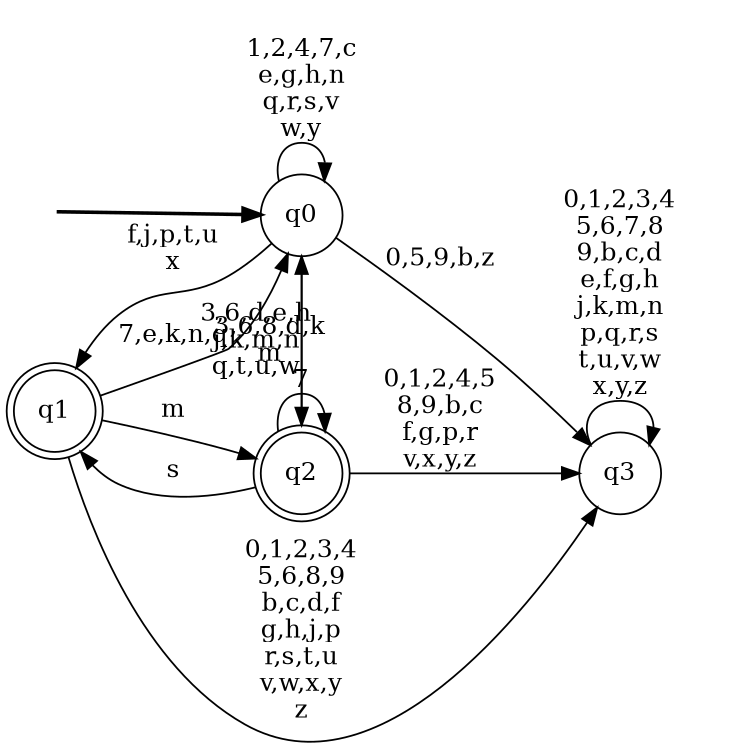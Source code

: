 digraph BlueStarA {
__start0 [style = invis, shape = none, label = "", width = 0, height = 0];

rankdir=LR;
size="8,5";

s0 [style="filled", color="black", fillcolor="white" shape="circle", label="q0"];
s1 [style="rounded,filled", color="black", fillcolor="white" shape="doublecircle", label="q1"];
s2 [style="rounded,filled", color="black", fillcolor="white" shape="doublecircle", label="q2"];
s3 [style="filled", color="black", fillcolor="white" shape="circle", label="q3"];
subgraph cluster_main { 
	graph [pad=".75", ranksep="0.15", nodesep="0.15"];
	 style=invis; 
	__start0 -> s0 [penwidth=2];
}
s0 -> s0 [label="1,2,4,7,c\ne,g,h,n\nq,r,s,v\nw,y"];
s0 -> s1 [label="f,j,p,t,u\nx"];
s0 -> s2 [label="3,6,8,d,k\nm"];
s0 -> s3 [label="0,5,9,b,z"];
s1 -> s0 [label="7,e,k,n,q"];
s1 -> s2 [label="m"];
s1 -> s3 [label="0,1,2,3,4\n5,6,8,9\nb,c,d,f\ng,h,j,p\nr,s,t,u\nv,w,x,y\nz"];
s2 -> s0 [label="3,6,d,e,h\nj,k,m,n\nq,t,u,w"];
s2 -> s1 [label="s"];
s2 -> s2 [label="7"];
s2 -> s3 [label="0,1,2,4,5\n8,9,b,c\nf,g,p,r\nv,x,y,z"];
s3 -> s3 [label="0,1,2,3,4\n5,6,7,8\n9,b,c,d\ne,f,g,h\nj,k,m,n\np,q,r,s\nt,u,v,w\nx,y,z"];

}